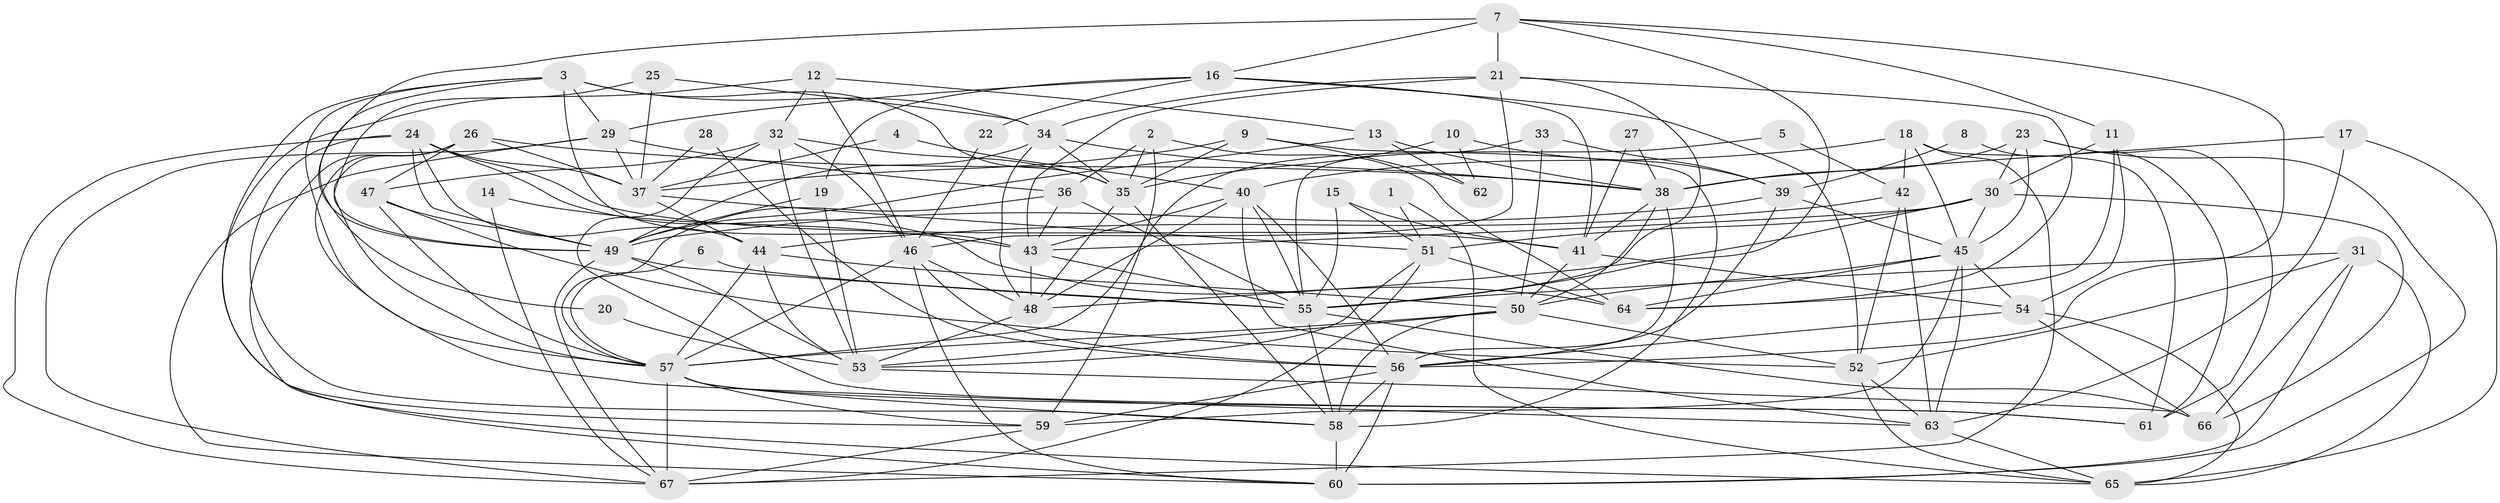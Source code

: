 // original degree distribution, {4: 0.2631578947368421, 3: 0.23308270676691728, 6: 0.09774436090225563, 2: 0.17293233082706766, 5: 0.17293233082706766, 7: 0.045112781954887216, 10: 0.007518796992481203, 8: 0.007518796992481203}
// Generated by graph-tools (version 1.1) at 2025/26/03/09/25 03:26:10]
// undirected, 67 vertices, 191 edges
graph export_dot {
graph [start="1"]
  node [color=gray90,style=filled];
  1;
  2;
  3;
  4;
  5;
  6;
  7;
  8;
  9;
  10;
  11;
  12;
  13;
  14;
  15;
  16;
  17;
  18;
  19;
  20;
  21;
  22;
  23;
  24;
  25;
  26;
  27;
  28;
  29;
  30;
  31;
  32;
  33;
  34;
  35;
  36;
  37;
  38;
  39;
  40;
  41;
  42;
  43;
  44;
  45;
  46;
  47;
  48;
  49;
  50;
  51;
  52;
  53;
  54;
  55;
  56;
  57;
  58;
  59;
  60;
  61;
  62;
  63;
  64;
  65;
  66;
  67;
  1 -- 51 [weight=1.0];
  1 -- 65 [weight=1.0];
  2 -- 35 [weight=1.0];
  2 -- 36 [weight=1.0];
  2 -- 59 [weight=1.0];
  2 -- 64 [weight=1.0];
  3 -- 20 [weight=1.0];
  3 -- 29 [weight=1.0];
  3 -- 34 [weight=1.0];
  3 -- 35 [weight=1.0];
  3 -- 43 [weight=1.0];
  3 -- 57 [weight=1.0];
  3 -- 59 [weight=1.0];
  4 -- 37 [weight=1.0];
  4 -- 40 [weight=1.0];
  5 -- 42 [weight=1.0];
  5 -- 57 [weight=1.0];
  6 -- 55 [weight=1.0];
  6 -- 57 [weight=1.0];
  7 -- 11 [weight=1.0];
  7 -- 16 [weight=1.0];
  7 -- 21 [weight=1.0];
  7 -- 49 [weight=2.0];
  7 -- 55 [weight=1.0];
  7 -- 56 [weight=1.0];
  8 -- 39 [weight=1.0];
  8 -- 61 [weight=1.0];
  9 -- 35 [weight=1.0];
  9 -- 37 [weight=1.0];
  9 -- 58 [weight=1.0];
  9 -- 62 [weight=1.0];
  10 -- 35 [weight=1.0];
  10 -- 39 [weight=1.0];
  10 -- 62 [weight=1.0];
  11 -- 30 [weight=1.0];
  11 -- 54 [weight=1.0];
  11 -- 64 [weight=1.0];
  12 -- 13 [weight=1.0];
  12 -- 32 [weight=1.0];
  12 -- 46 [weight=1.0];
  12 -- 60 [weight=1.0];
  13 -- 38 [weight=1.0];
  13 -- 49 [weight=1.0];
  13 -- 62 [weight=1.0];
  14 -- 43 [weight=1.0];
  14 -- 67 [weight=1.0];
  15 -- 41 [weight=1.0];
  15 -- 51 [weight=2.0];
  15 -- 55 [weight=1.0];
  16 -- 19 [weight=1.0];
  16 -- 22 [weight=1.0];
  16 -- 29 [weight=1.0];
  16 -- 41 [weight=1.0];
  16 -- 52 [weight=1.0];
  17 -- 38 [weight=1.0];
  17 -- 63 [weight=1.0];
  17 -- 65 [weight=1.0];
  18 -- 40 [weight=1.0];
  18 -- 42 [weight=1.0];
  18 -- 45 [weight=1.0];
  18 -- 61 [weight=1.0];
  18 -- 67 [weight=2.0];
  19 -- 49 [weight=1.0];
  19 -- 53 [weight=1.0];
  20 -- 53 [weight=1.0];
  21 -- 34 [weight=1.0];
  21 -- 43 [weight=1.0];
  21 -- 46 [weight=1.0];
  21 -- 55 [weight=1.0];
  21 -- 64 [weight=1.0];
  22 -- 46 [weight=1.0];
  23 -- 30 [weight=1.0];
  23 -- 38 [weight=1.0];
  23 -- 45 [weight=1.0];
  23 -- 60 [weight=1.0];
  23 -- 61 [weight=1.0];
  24 -- 37 [weight=1.0];
  24 -- 41 [weight=1.0];
  24 -- 44 [weight=1.0];
  24 -- 49 [weight=1.0];
  24 -- 58 [weight=1.0];
  24 -- 64 [weight=1.0];
  24 -- 67 [weight=1.0];
  25 -- 34 [weight=1.0];
  25 -- 37 [weight=1.0];
  25 -- 49 [weight=1.0];
  26 -- 37 [weight=1.0];
  26 -- 38 [weight=1.0];
  26 -- 47 [weight=1.0];
  26 -- 57 [weight=1.0];
  26 -- 63 [weight=1.0];
  26 -- 65 [weight=1.0];
  27 -- 38 [weight=1.0];
  27 -- 41 [weight=1.0];
  28 -- 37 [weight=1.0];
  28 -- 56 [weight=1.0];
  29 -- 36 [weight=1.0];
  29 -- 37 [weight=1.0];
  29 -- 60 [weight=1.0];
  29 -- 67 [weight=1.0];
  30 -- 43 [weight=1.0];
  30 -- 45 [weight=1.0];
  30 -- 48 [weight=1.0];
  30 -- 51 [weight=1.0];
  30 -- 66 [weight=1.0];
  31 -- 52 [weight=1.0];
  31 -- 55 [weight=1.0];
  31 -- 60 [weight=1.0];
  31 -- 65 [weight=1.0];
  31 -- 66 [weight=1.0];
  32 -- 35 [weight=1.0];
  32 -- 46 [weight=1.0];
  32 -- 47 [weight=1.0];
  32 -- 53 [weight=1.0];
  32 -- 61 [weight=1.0];
  33 -- 39 [weight=1.0];
  33 -- 50 [weight=1.0];
  33 -- 55 [weight=2.0];
  34 -- 35 [weight=1.0];
  34 -- 38 [weight=1.0];
  34 -- 48 [weight=1.0];
  34 -- 49 [weight=1.0];
  35 -- 48 [weight=1.0];
  35 -- 58 [weight=1.0];
  36 -- 43 [weight=1.0];
  36 -- 55 [weight=1.0];
  36 -- 57 [weight=1.0];
  37 -- 44 [weight=1.0];
  37 -- 51 [weight=1.0];
  38 -- 41 [weight=1.0];
  38 -- 50 [weight=1.0];
  38 -- 56 [weight=1.0];
  39 -- 45 [weight=1.0];
  39 -- 49 [weight=1.0];
  39 -- 56 [weight=1.0];
  40 -- 43 [weight=1.0];
  40 -- 48 [weight=1.0];
  40 -- 55 [weight=1.0];
  40 -- 56 [weight=1.0];
  40 -- 63 [weight=1.0];
  41 -- 50 [weight=1.0];
  41 -- 54 [weight=1.0];
  42 -- 44 [weight=2.0];
  42 -- 52 [weight=1.0];
  42 -- 63 [weight=1.0];
  43 -- 48 [weight=1.0];
  43 -- 55 [weight=2.0];
  44 -- 50 [weight=1.0];
  44 -- 53 [weight=1.0];
  44 -- 57 [weight=1.0];
  45 -- 50 [weight=1.0];
  45 -- 54 [weight=1.0];
  45 -- 59 [weight=1.0];
  45 -- 63 [weight=1.0];
  45 -- 64 [weight=1.0];
  46 -- 48 [weight=1.0];
  46 -- 56 [weight=1.0];
  46 -- 57 [weight=1.0];
  46 -- 60 [weight=1.0];
  47 -- 49 [weight=1.0];
  47 -- 52 [weight=1.0];
  47 -- 57 [weight=1.0];
  48 -- 53 [weight=1.0];
  49 -- 53 [weight=1.0];
  49 -- 55 [weight=1.0];
  49 -- 67 [weight=1.0];
  50 -- 52 [weight=1.0];
  50 -- 53 [weight=1.0];
  50 -- 57 [weight=1.0];
  50 -- 58 [weight=1.0];
  51 -- 53 [weight=1.0];
  51 -- 64 [weight=1.0];
  51 -- 67 [weight=1.0];
  52 -- 63 [weight=1.0];
  52 -- 65 [weight=1.0];
  53 -- 66 [weight=1.0];
  54 -- 56 [weight=1.0];
  54 -- 65 [weight=2.0];
  54 -- 66 [weight=1.0];
  55 -- 58 [weight=1.0];
  55 -- 66 [weight=1.0];
  56 -- 58 [weight=1.0];
  56 -- 59 [weight=1.0];
  56 -- 60 [weight=1.0];
  57 -- 58 [weight=1.0];
  57 -- 59 [weight=1.0];
  57 -- 61 [weight=1.0];
  57 -- 67 [weight=1.0];
  58 -- 60 [weight=1.0];
  59 -- 67 [weight=1.0];
  63 -- 65 [weight=1.0];
}
